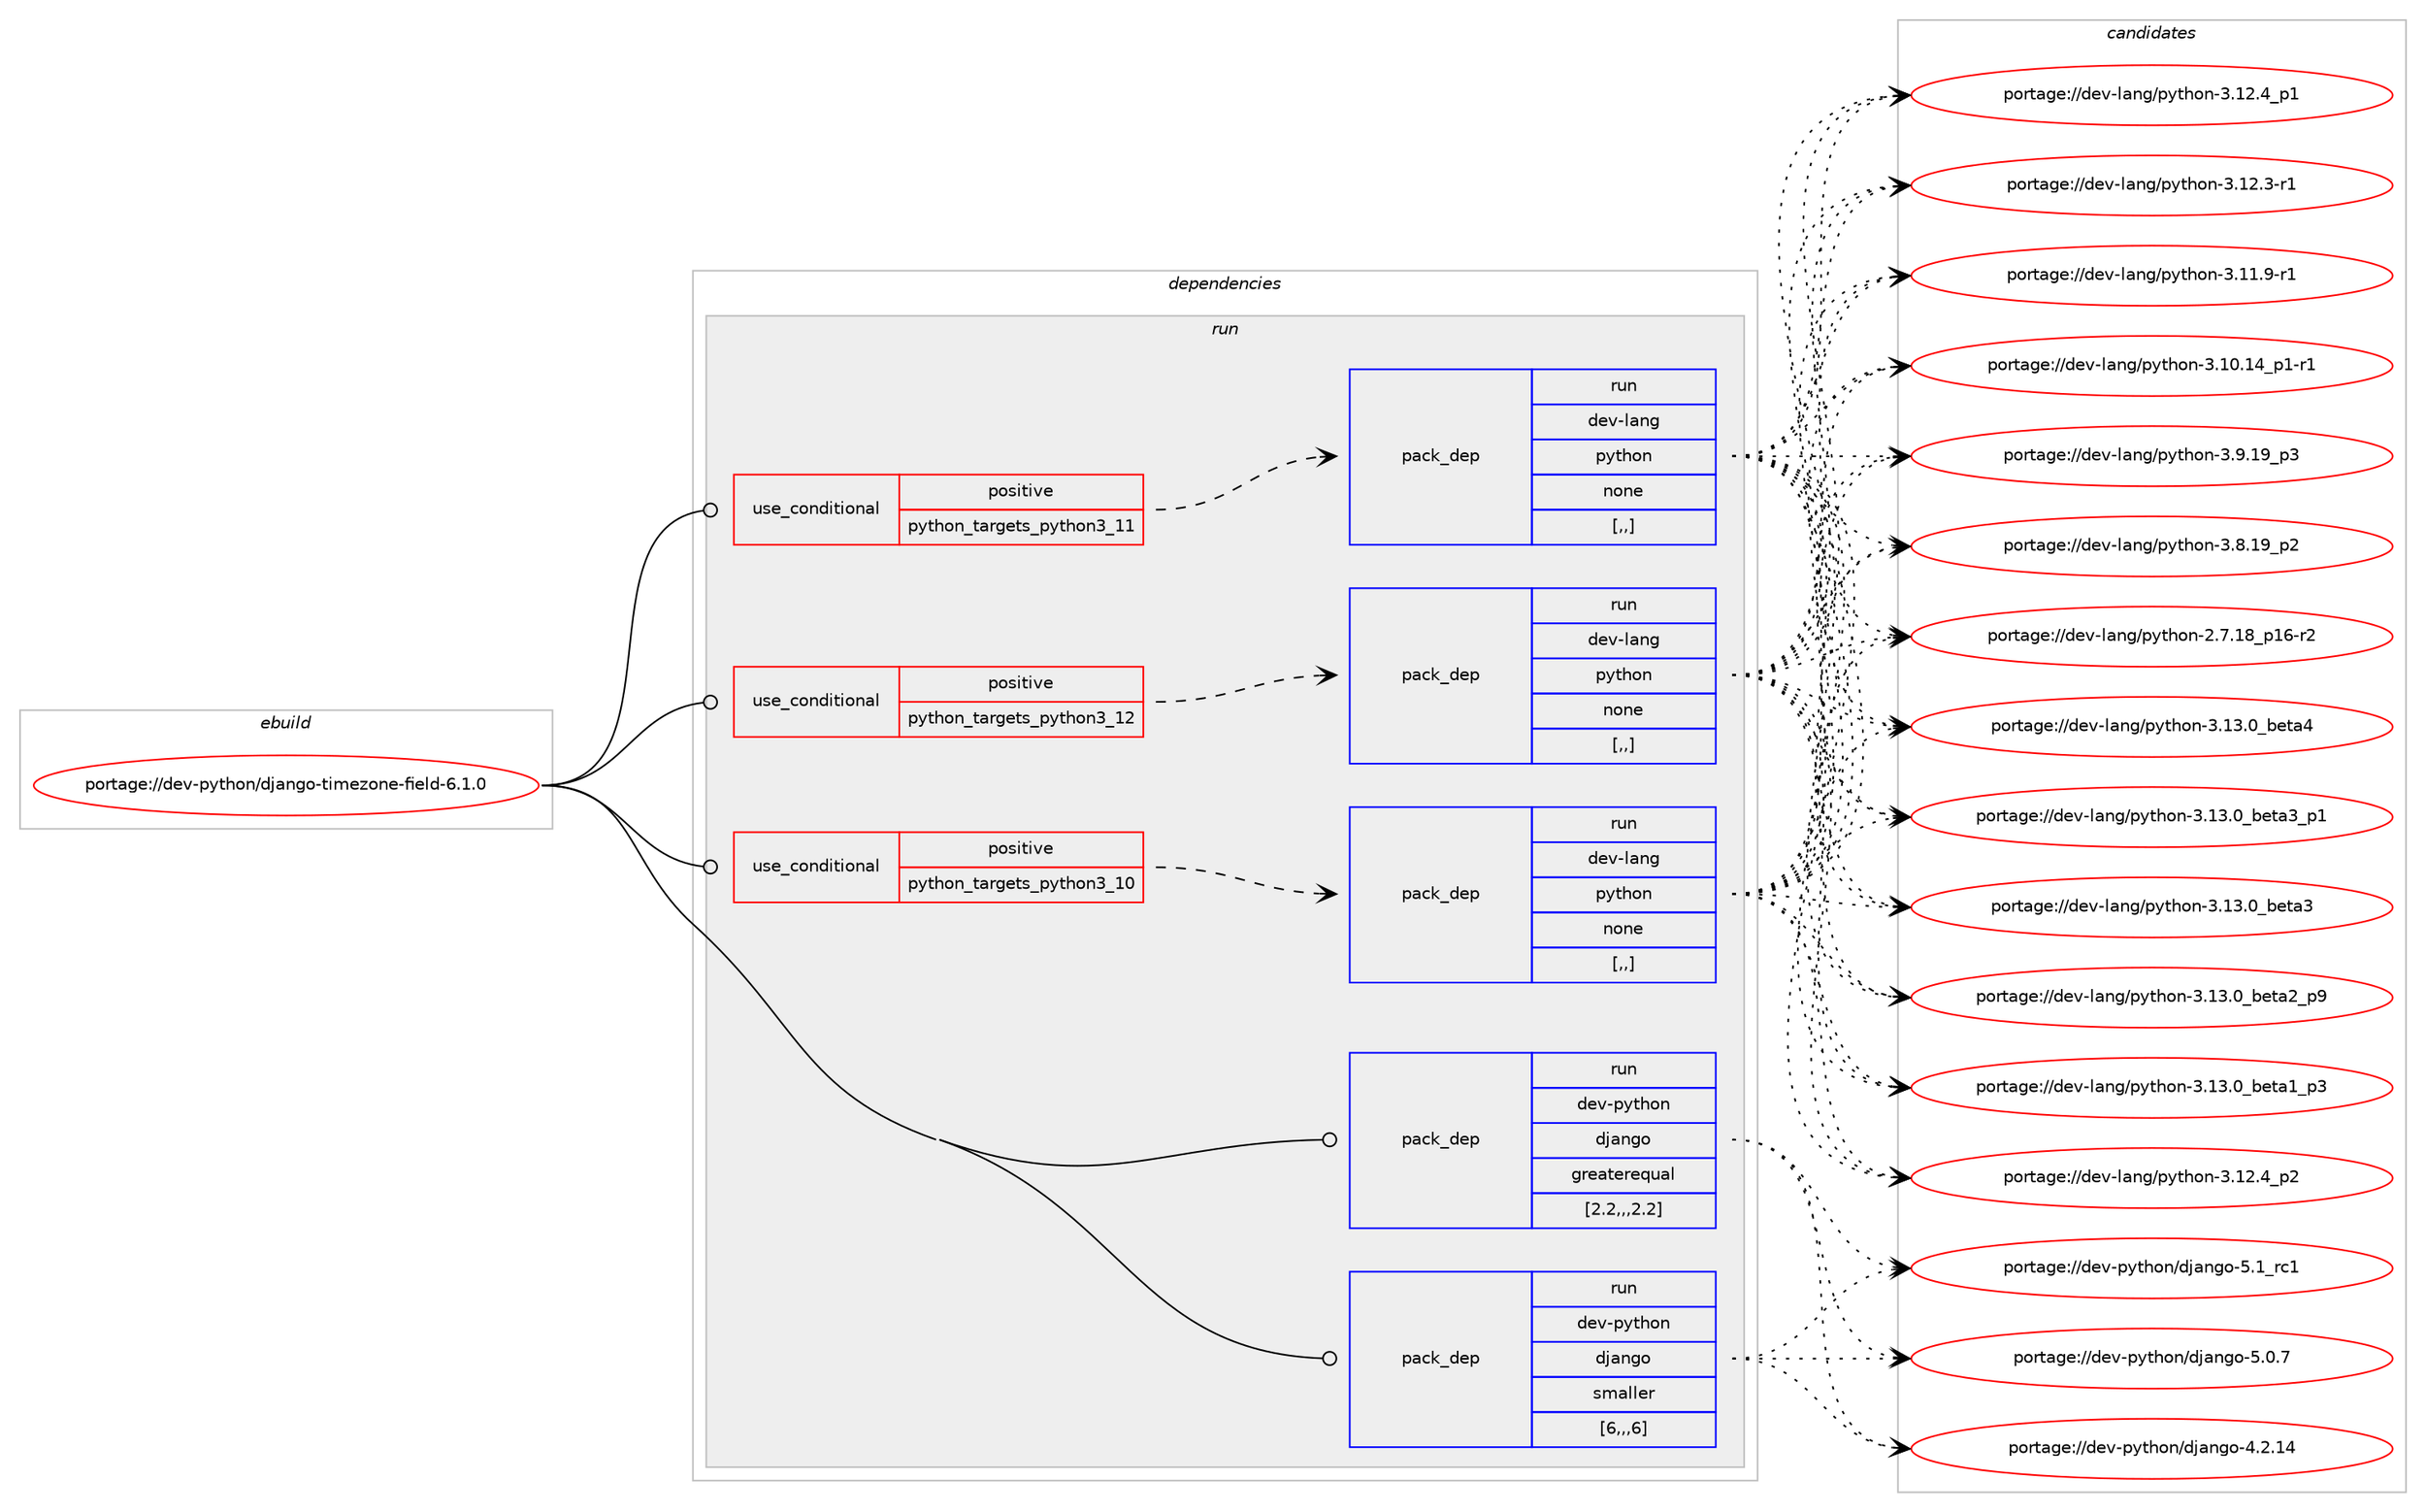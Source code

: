digraph prolog {

# *************
# Graph options
# *************

newrank=true;
concentrate=true;
compound=true;
graph [rankdir=LR,fontname=Helvetica,fontsize=10,ranksep=1.5];#, ranksep=2.5, nodesep=0.2];
edge  [arrowhead=vee];
node  [fontname=Helvetica,fontsize=10];

# **********
# The ebuild
# **********

subgraph cluster_leftcol {
color=gray;
label=<<i>ebuild</i>>;
id [label="portage://dev-python/django-timezone-field-6.1.0", color=red, width=4, href="../dev-python/django-timezone-field-6.1.0.svg"];
}

# ****************
# The dependencies
# ****************

subgraph cluster_midcol {
color=gray;
label=<<i>dependencies</i>>;
subgraph cluster_compile {
fillcolor="#eeeeee";
style=filled;
label=<<i>compile</i>>;
}
subgraph cluster_compileandrun {
fillcolor="#eeeeee";
style=filled;
label=<<i>compile and run</i>>;
}
subgraph cluster_run {
fillcolor="#eeeeee";
style=filled;
label=<<i>run</i>>;
subgraph cond32500 {
dependency145731 [label=<<TABLE BORDER="0" CELLBORDER="1" CELLSPACING="0" CELLPADDING="4"><TR><TD ROWSPAN="3" CELLPADDING="10">use_conditional</TD></TR><TR><TD>positive</TD></TR><TR><TD>python_targets_python3_10</TD></TR></TABLE>>, shape=none, color=red];
subgraph pack111984 {
dependency145732 [label=<<TABLE BORDER="0" CELLBORDER="1" CELLSPACING="0" CELLPADDING="4" WIDTH="220"><TR><TD ROWSPAN="6" CELLPADDING="30">pack_dep</TD></TR><TR><TD WIDTH="110">run</TD></TR><TR><TD>dev-lang</TD></TR><TR><TD>python</TD></TR><TR><TD>none</TD></TR><TR><TD>[,,]</TD></TR></TABLE>>, shape=none, color=blue];
}
dependency145731:e -> dependency145732:w [weight=20,style="dashed",arrowhead="vee"];
}
id:e -> dependency145731:w [weight=20,style="solid",arrowhead="odot"];
subgraph cond32501 {
dependency145733 [label=<<TABLE BORDER="0" CELLBORDER="1" CELLSPACING="0" CELLPADDING="4"><TR><TD ROWSPAN="3" CELLPADDING="10">use_conditional</TD></TR><TR><TD>positive</TD></TR><TR><TD>python_targets_python3_11</TD></TR></TABLE>>, shape=none, color=red];
subgraph pack111985 {
dependency145734 [label=<<TABLE BORDER="0" CELLBORDER="1" CELLSPACING="0" CELLPADDING="4" WIDTH="220"><TR><TD ROWSPAN="6" CELLPADDING="30">pack_dep</TD></TR><TR><TD WIDTH="110">run</TD></TR><TR><TD>dev-lang</TD></TR><TR><TD>python</TD></TR><TR><TD>none</TD></TR><TR><TD>[,,]</TD></TR></TABLE>>, shape=none, color=blue];
}
dependency145733:e -> dependency145734:w [weight=20,style="dashed",arrowhead="vee"];
}
id:e -> dependency145733:w [weight=20,style="solid",arrowhead="odot"];
subgraph cond32502 {
dependency145735 [label=<<TABLE BORDER="0" CELLBORDER="1" CELLSPACING="0" CELLPADDING="4"><TR><TD ROWSPAN="3" CELLPADDING="10">use_conditional</TD></TR><TR><TD>positive</TD></TR><TR><TD>python_targets_python3_12</TD></TR></TABLE>>, shape=none, color=red];
subgraph pack111986 {
dependency145736 [label=<<TABLE BORDER="0" CELLBORDER="1" CELLSPACING="0" CELLPADDING="4" WIDTH="220"><TR><TD ROWSPAN="6" CELLPADDING="30">pack_dep</TD></TR><TR><TD WIDTH="110">run</TD></TR><TR><TD>dev-lang</TD></TR><TR><TD>python</TD></TR><TR><TD>none</TD></TR><TR><TD>[,,]</TD></TR></TABLE>>, shape=none, color=blue];
}
dependency145735:e -> dependency145736:w [weight=20,style="dashed",arrowhead="vee"];
}
id:e -> dependency145735:w [weight=20,style="solid",arrowhead="odot"];
subgraph pack111987 {
dependency145737 [label=<<TABLE BORDER="0" CELLBORDER="1" CELLSPACING="0" CELLPADDING="4" WIDTH="220"><TR><TD ROWSPAN="6" CELLPADDING="30">pack_dep</TD></TR><TR><TD WIDTH="110">run</TD></TR><TR><TD>dev-python</TD></TR><TR><TD>django</TD></TR><TR><TD>greaterequal</TD></TR><TR><TD>[2.2,,,2.2]</TD></TR></TABLE>>, shape=none, color=blue];
}
id:e -> dependency145737:w [weight=20,style="solid",arrowhead="odot"];
subgraph pack111988 {
dependency145738 [label=<<TABLE BORDER="0" CELLBORDER="1" CELLSPACING="0" CELLPADDING="4" WIDTH="220"><TR><TD ROWSPAN="6" CELLPADDING="30">pack_dep</TD></TR><TR><TD WIDTH="110">run</TD></TR><TR><TD>dev-python</TD></TR><TR><TD>django</TD></TR><TR><TD>smaller</TD></TR><TR><TD>[6,,,6]</TD></TR></TABLE>>, shape=none, color=blue];
}
id:e -> dependency145738:w [weight=20,style="solid",arrowhead="odot"];
}
}

# **************
# The candidates
# **************

subgraph cluster_choices {
rank=same;
color=gray;
label=<<i>candidates</i>>;

subgraph choice111984 {
color=black;
nodesep=1;
choice1001011184510897110103471121211161041111104551464951464895981011169752 [label="portage://dev-lang/python-3.13.0_beta4", color=red, width=4,href="../dev-lang/python-3.13.0_beta4.svg"];
choice10010111845108971101034711212111610411111045514649514648959810111697519511249 [label="portage://dev-lang/python-3.13.0_beta3_p1", color=red, width=4,href="../dev-lang/python-3.13.0_beta3_p1.svg"];
choice1001011184510897110103471121211161041111104551464951464895981011169751 [label="portage://dev-lang/python-3.13.0_beta3", color=red, width=4,href="../dev-lang/python-3.13.0_beta3.svg"];
choice10010111845108971101034711212111610411111045514649514648959810111697509511257 [label="portage://dev-lang/python-3.13.0_beta2_p9", color=red, width=4,href="../dev-lang/python-3.13.0_beta2_p9.svg"];
choice10010111845108971101034711212111610411111045514649514648959810111697499511251 [label="portage://dev-lang/python-3.13.0_beta1_p3", color=red, width=4,href="../dev-lang/python-3.13.0_beta1_p3.svg"];
choice100101118451089711010347112121116104111110455146495046529511250 [label="portage://dev-lang/python-3.12.4_p2", color=red, width=4,href="../dev-lang/python-3.12.4_p2.svg"];
choice100101118451089711010347112121116104111110455146495046529511249 [label="portage://dev-lang/python-3.12.4_p1", color=red, width=4,href="../dev-lang/python-3.12.4_p1.svg"];
choice100101118451089711010347112121116104111110455146495046514511449 [label="portage://dev-lang/python-3.12.3-r1", color=red, width=4,href="../dev-lang/python-3.12.3-r1.svg"];
choice100101118451089711010347112121116104111110455146494946574511449 [label="portage://dev-lang/python-3.11.9-r1", color=red, width=4,href="../dev-lang/python-3.11.9-r1.svg"];
choice100101118451089711010347112121116104111110455146494846495295112494511449 [label="portage://dev-lang/python-3.10.14_p1-r1", color=red, width=4,href="../dev-lang/python-3.10.14_p1-r1.svg"];
choice100101118451089711010347112121116104111110455146574649579511251 [label="portage://dev-lang/python-3.9.19_p3", color=red, width=4,href="../dev-lang/python-3.9.19_p3.svg"];
choice100101118451089711010347112121116104111110455146564649579511250 [label="portage://dev-lang/python-3.8.19_p2", color=red, width=4,href="../dev-lang/python-3.8.19_p2.svg"];
choice100101118451089711010347112121116104111110455046554649569511249544511450 [label="portage://dev-lang/python-2.7.18_p16-r2", color=red, width=4,href="../dev-lang/python-2.7.18_p16-r2.svg"];
dependency145732:e -> choice1001011184510897110103471121211161041111104551464951464895981011169752:w [style=dotted,weight="100"];
dependency145732:e -> choice10010111845108971101034711212111610411111045514649514648959810111697519511249:w [style=dotted,weight="100"];
dependency145732:e -> choice1001011184510897110103471121211161041111104551464951464895981011169751:w [style=dotted,weight="100"];
dependency145732:e -> choice10010111845108971101034711212111610411111045514649514648959810111697509511257:w [style=dotted,weight="100"];
dependency145732:e -> choice10010111845108971101034711212111610411111045514649514648959810111697499511251:w [style=dotted,weight="100"];
dependency145732:e -> choice100101118451089711010347112121116104111110455146495046529511250:w [style=dotted,weight="100"];
dependency145732:e -> choice100101118451089711010347112121116104111110455146495046529511249:w [style=dotted,weight="100"];
dependency145732:e -> choice100101118451089711010347112121116104111110455146495046514511449:w [style=dotted,weight="100"];
dependency145732:e -> choice100101118451089711010347112121116104111110455146494946574511449:w [style=dotted,weight="100"];
dependency145732:e -> choice100101118451089711010347112121116104111110455146494846495295112494511449:w [style=dotted,weight="100"];
dependency145732:e -> choice100101118451089711010347112121116104111110455146574649579511251:w [style=dotted,weight="100"];
dependency145732:e -> choice100101118451089711010347112121116104111110455146564649579511250:w [style=dotted,weight="100"];
dependency145732:e -> choice100101118451089711010347112121116104111110455046554649569511249544511450:w [style=dotted,weight="100"];
}
subgraph choice111985 {
color=black;
nodesep=1;
choice1001011184510897110103471121211161041111104551464951464895981011169752 [label="portage://dev-lang/python-3.13.0_beta4", color=red, width=4,href="../dev-lang/python-3.13.0_beta4.svg"];
choice10010111845108971101034711212111610411111045514649514648959810111697519511249 [label="portage://dev-lang/python-3.13.0_beta3_p1", color=red, width=4,href="../dev-lang/python-3.13.0_beta3_p1.svg"];
choice1001011184510897110103471121211161041111104551464951464895981011169751 [label="portage://dev-lang/python-3.13.0_beta3", color=red, width=4,href="../dev-lang/python-3.13.0_beta3.svg"];
choice10010111845108971101034711212111610411111045514649514648959810111697509511257 [label="portage://dev-lang/python-3.13.0_beta2_p9", color=red, width=4,href="../dev-lang/python-3.13.0_beta2_p9.svg"];
choice10010111845108971101034711212111610411111045514649514648959810111697499511251 [label="portage://dev-lang/python-3.13.0_beta1_p3", color=red, width=4,href="../dev-lang/python-3.13.0_beta1_p3.svg"];
choice100101118451089711010347112121116104111110455146495046529511250 [label="portage://dev-lang/python-3.12.4_p2", color=red, width=4,href="../dev-lang/python-3.12.4_p2.svg"];
choice100101118451089711010347112121116104111110455146495046529511249 [label="portage://dev-lang/python-3.12.4_p1", color=red, width=4,href="../dev-lang/python-3.12.4_p1.svg"];
choice100101118451089711010347112121116104111110455146495046514511449 [label="portage://dev-lang/python-3.12.3-r1", color=red, width=4,href="../dev-lang/python-3.12.3-r1.svg"];
choice100101118451089711010347112121116104111110455146494946574511449 [label="portage://dev-lang/python-3.11.9-r1", color=red, width=4,href="../dev-lang/python-3.11.9-r1.svg"];
choice100101118451089711010347112121116104111110455146494846495295112494511449 [label="portage://dev-lang/python-3.10.14_p1-r1", color=red, width=4,href="../dev-lang/python-3.10.14_p1-r1.svg"];
choice100101118451089711010347112121116104111110455146574649579511251 [label="portage://dev-lang/python-3.9.19_p3", color=red, width=4,href="../dev-lang/python-3.9.19_p3.svg"];
choice100101118451089711010347112121116104111110455146564649579511250 [label="portage://dev-lang/python-3.8.19_p2", color=red, width=4,href="../dev-lang/python-3.8.19_p2.svg"];
choice100101118451089711010347112121116104111110455046554649569511249544511450 [label="portage://dev-lang/python-2.7.18_p16-r2", color=red, width=4,href="../dev-lang/python-2.7.18_p16-r2.svg"];
dependency145734:e -> choice1001011184510897110103471121211161041111104551464951464895981011169752:w [style=dotted,weight="100"];
dependency145734:e -> choice10010111845108971101034711212111610411111045514649514648959810111697519511249:w [style=dotted,weight="100"];
dependency145734:e -> choice1001011184510897110103471121211161041111104551464951464895981011169751:w [style=dotted,weight="100"];
dependency145734:e -> choice10010111845108971101034711212111610411111045514649514648959810111697509511257:w [style=dotted,weight="100"];
dependency145734:e -> choice10010111845108971101034711212111610411111045514649514648959810111697499511251:w [style=dotted,weight="100"];
dependency145734:e -> choice100101118451089711010347112121116104111110455146495046529511250:w [style=dotted,weight="100"];
dependency145734:e -> choice100101118451089711010347112121116104111110455146495046529511249:w [style=dotted,weight="100"];
dependency145734:e -> choice100101118451089711010347112121116104111110455146495046514511449:w [style=dotted,weight="100"];
dependency145734:e -> choice100101118451089711010347112121116104111110455146494946574511449:w [style=dotted,weight="100"];
dependency145734:e -> choice100101118451089711010347112121116104111110455146494846495295112494511449:w [style=dotted,weight="100"];
dependency145734:e -> choice100101118451089711010347112121116104111110455146574649579511251:w [style=dotted,weight="100"];
dependency145734:e -> choice100101118451089711010347112121116104111110455146564649579511250:w [style=dotted,weight="100"];
dependency145734:e -> choice100101118451089711010347112121116104111110455046554649569511249544511450:w [style=dotted,weight="100"];
}
subgraph choice111986 {
color=black;
nodesep=1;
choice1001011184510897110103471121211161041111104551464951464895981011169752 [label="portage://dev-lang/python-3.13.0_beta4", color=red, width=4,href="../dev-lang/python-3.13.0_beta4.svg"];
choice10010111845108971101034711212111610411111045514649514648959810111697519511249 [label="portage://dev-lang/python-3.13.0_beta3_p1", color=red, width=4,href="../dev-lang/python-3.13.0_beta3_p1.svg"];
choice1001011184510897110103471121211161041111104551464951464895981011169751 [label="portage://dev-lang/python-3.13.0_beta3", color=red, width=4,href="../dev-lang/python-3.13.0_beta3.svg"];
choice10010111845108971101034711212111610411111045514649514648959810111697509511257 [label="portage://dev-lang/python-3.13.0_beta2_p9", color=red, width=4,href="../dev-lang/python-3.13.0_beta2_p9.svg"];
choice10010111845108971101034711212111610411111045514649514648959810111697499511251 [label="portage://dev-lang/python-3.13.0_beta1_p3", color=red, width=4,href="../dev-lang/python-3.13.0_beta1_p3.svg"];
choice100101118451089711010347112121116104111110455146495046529511250 [label="portage://dev-lang/python-3.12.4_p2", color=red, width=4,href="../dev-lang/python-3.12.4_p2.svg"];
choice100101118451089711010347112121116104111110455146495046529511249 [label="portage://dev-lang/python-3.12.4_p1", color=red, width=4,href="../dev-lang/python-3.12.4_p1.svg"];
choice100101118451089711010347112121116104111110455146495046514511449 [label="portage://dev-lang/python-3.12.3-r1", color=red, width=4,href="../dev-lang/python-3.12.3-r1.svg"];
choice100101118451089711010347112121116104111110455146494946574511449 [label="portage://dev-lang/python-3.11.9-r1", color=red, width=4,href="../dev-lang/python-3.11.9-r1.svg"];
choice100101118451089711010347112121116104111110455146494846495295112494511449 [label="portage://dev-lang/python-3.10.14_p1-r1", color=red, width=4,href="../dev-lang/python-3.10.14_p1-r1.svg"];
choice100101118451089711010347112121116104111110455146574649579511251 [label="portage://dev-lang/python-3.9.19_p3", color=red, width=4,href="../dev-lang/python-3.9.19_p3.svg"];
choice100101118451089711010347112121116104111110455146564649579511250 [label="portage://dev-lang/python-3.8.19_p2", color=red, width=4,href="../dev-lang/python-3.8.19_p2.svg"];
choice100101118451089711010347112121116104111110455046554649569511249544511450 [label="portage://dev-lang/python-2.7.18_p16-r2", color=red, width=4,href="../dev-lang/python-2.7.18_p16-r2.svg"];
dependency145736:e -> choice1001011184510897110103471121211161041111104551464951464895981011169752:w [style=dotted,weight="100"];
dependency145736:e -> choice10010111845108971101034711212111610411111045514649514648959810111697519511249:w [style=dotted,weight="100"];
dependency145736:e -> choice1001011184510897110103471121211161041111104551464951464895981011169751:w [style=dotted,weight="100"];
dependency145736:e -> choice10010111845108971101034711212111610411111045514649514648959810111697509511257:w [style=dotted,weight="100"];
dependency145736:e -> choice10010111845108971101034711212111610411111045514649514648959810111697499511251:w [style=dotted,weight="100"];
dependency145736:e -> choice100101118451089711010347112121116104111110455146495046529511250:w [style=dotted,weight="100"];
dependency145736:e -> choice100101118451089711010347112121116104111110455146495046529511249:w [style=dotted,weight="100"];
dependency145736:e -> choice100101118451089711010347112121116104111110455146495046514511449:w [style=dotted,weight="100"];
dependency145736:e -> choice100101118451089711010347112121116104111110455146494946574511449:w [style=dotted,weight="100"];
dependency145736:e -> choice100101118451089711010347112121116104111110455146494846495295112494511449:w [style=dotted,weight="100"];
dependency145736:e -> choice100101118451089711010347112121116104111110455146574649579511251:w [style=dotted,weight="100"];
dependency145736:e -> choice100101118451089711010347112121116104111110455146564649579511250:w [style=dotted,weight="100"];
dependency145736:e -> choice100101118451089711010347112121116104111110455046554649569511249544511450:w [style=dotted,weight="100"];
}
subgraph choice111987 {
color=black;
nodesep=1;
choice10010111845112121116104111110471001069711010311145534649951149949 [label="portage://dev-python/django-5.1_rc1", color=red, width=4,href="../dev-python/django-5.1_rc1.svg"];
choice100101118451121211161041111104710010697110103111455346484655 [label="portage://dev-python/django-5.0.7", color=red, width=4,href="../dev-python/django-5.0.7.svg"];
choice10010111845112121116104111110471001069711010311145524650464952 [label="portage://dev-python/django-4.2.14", color=red, width=4,href="../dev-python/django-4.2.14.svg"];
dependency145737:e -> choice10010111845112121116104111110471001069711010311145534649951149949:w [style=dotted,weight="100"];
dependency145737:e -> choice100101118451121211161041111104710010697110103111455346484655:w [style=dotted,weight="100"];
dependency145737:e -> choice10010111845112121116104111110471001069711010311145524650464952:w [style=dotted,weight="100"];
}
subgraph choice111988 {
color=black;
nodesep=1;
choice10010111845112121116104111110471001069711010311145534649951149949 [label="portage://dev-python/django-5.1_rc1", color=red, width=4,href="../dev-python/django-5.1_rc1.svg"];
choice100101118451121211161041111104710010697110103111455346484655 [label="portage://dev-python/django-5.0.7", color=red, width=4,href="../dev-python/django-5.0.7.svg"];
choice10010111845112121116104111110471001069711010311145524650464952 [label="portage://dev-python/django-4.2.14", color=red, width=4,href="../dev-python/django-4.2.14.svg"];
dependency145738:e -> choice10010111845112121116104111110471001069711010311145534649951149949:w [style=dotted,weight="100"];
dependency145738:e -> choice100101118451121211161041111104710010697110103111455346484655:w [style=dotted,weight="100"];
dependency145738:e -> choice10010111845112121116104111110471001069711010311145524650464952:w [style=dotted,weight="100"];
}
}

}
